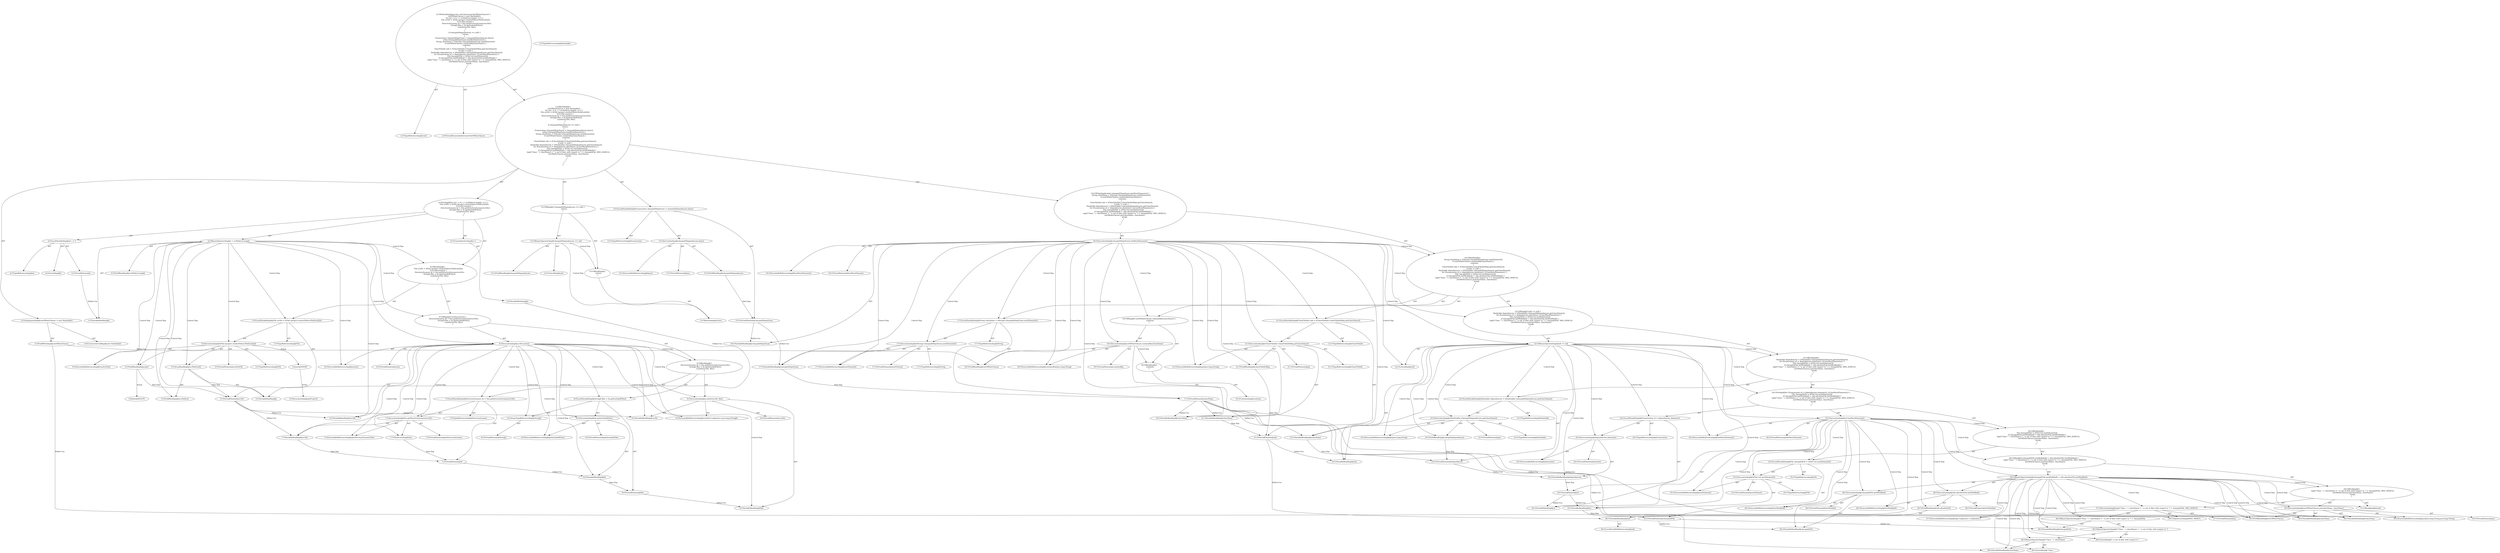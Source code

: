 digraph "determineOutOfDateClasses#?" {
0 [label="2:CtTypeReferenceImpl@void" shape=ellipse]
1 [label="2:CtVirtualElement@determineOutOfDateClasses" shape=ellipse]
2 [label="3:CtFieldWriteImpl@outOfDateClasses" shape=ellipse]
3 [label="3:CtTypeReferenceImpl@Hashtable" shape=ellipse]
4 [label="3:CtConstructorCallImpl@new Hashtable()" shape=ellipse]
5 [label="3:CtAssignmentImpl@outOfDateClasses = new Hashtable()" shape=ellipse]
6 [label="4:CtTypeReferenceImpl@int" shape=ellipse]
7 [label="4:CtLiteralImpl@0" shape=ellipse]
8 [label="4:CtVirtualElement@i" shape=ellipse]
9 [label="4:CtLocalVariableImpl@int i = 0" shape=ellipse]
10 [label="4:CtVariableReadImpl@i" shape=ellipse]
11 [label="4:CtFieldReadImpl@srcPathList.length" shape=ellipse]
12 [label="4:CtBinaryOperatorImpl@i < srcPathList.length" shape=ellipse]
13 [label="4:CtVariableWriteImpl@i" shape=ellipse]
14 [label="4:CtUnaryOperatorImpl@i++" shape=ellipse]
15 [label="5:CtTypeReferenceImpl@File" shape=ellipse]
16 [label="5:CtExecutableReferenceImpl@resolveFile()" shape=ellipse]
17 [label="5:CtVirtualElement@resolveFile" shape=ellipse]
18 [label="5:CtFieldReadImpl@project" shape=ellipse]
19 [label="5:CtFieldReadImpl@srcPathList" shape=ellipse]
20 [label="5:CtVariableReadImpl@i" shape=ellipse]
21 [label="5:CtArrayReadImpl@srcPathList[i]" shape=ellipse]
22 [label="5:CtInvocationImpl@((File) (project.resolveFile(srcPathList[i])))" shape=ellipse]
23 [label="5:CtTypeReferenceImpl@File" shape=ellipse]
24 [label="5:CtVirtualElement@srcDir" shape=ellipse]
25 [label="5:CtLocalVariableImpl@File srcDir = ((File) (project.resolveFile(srcPathList[i])))" shape=ellipse]
26 [label="6:CtExecutableReferenceImpl@exists()" shape=ellipse]
27 [label="6:CtVirtualElement@exists" shape=ellipse]
28 [label="6:CtVariableReadImpl@srcDir" shape=ellipse]
29 [label="6:CtInvocationImpl@srcDir.exists()" shape=ellipse]
30 [label="7:CtTypeReferenceImpl@DirectoryScanner" shape=ellipse]
31 [label="7:CtExecutableReferenceImpl@getDirectoryScanner(File)" shape=ellipse]
32 [label="7:CtVirtualElement@getDirectoryScanner" shape=ellipse]
33 [label="7:CtThisAccessImpl@this" shape=ellipse]
34 [label="7:CtVariableReadImpl@srcDir" shape=ellipse]
35 [label="7:CtInvocationImpl@this.getDirectoryScanner(srcDir)" shape=ellipse]
36 [label="7:CtVirtualElement@ds" shape=ellipse]
37 [label="7:CtLocalVariableImpl@DirectoryScanner ds = this.getDirectoryScanner(srcDir)" shape=ellipse]
38 [label="8:CtVirtualElement@String[]" shape=ellipse]
39 [label="8:CtArrayTypeReferenceImpl@String[]" shape=ellipse]
40 [label="8:CtExecutableReferenceImpl@getIncludedFiles()" shape=ellipse]
41 [label="8:CtVirtualElement@getIncludedFiles" shape=ellipse]
42 [label="8:CtVariableReadImpl@ds" shape=ellipse]
43 [label="8:CtInvocationImpl@ds.getIncludedFiles()" shape=ellipse]
44 [label="8:CtVirtualElement@files" shape=ellipse]
45 [label="8:CtLocalVariableImpl@String[] files = ds.getIncludedFiles()" shape=ellipse]
46 [label="9:CtExecutableReferenceImpl@scanDir(<unknown>,java.lang.String[])" shape=ellipse]
47 [label="9:CtVirtualElement@scanDir" shape=ellipse]
48 [label="9:CtVariableReadImpl@srcDir" shape=ellipse]
49 [label="9:CtVariableReadImpl@files" shape=ellipse]
50 [label="9:CtInvocationImpl@scanDir(srcDir, files)" shape=ellipse]
51 [label="6:CtBlockImpl@\{
    DirectoryScanner ds = this.getDirectoryScanner(srcDir);
    String[] files = ds.getIncludedFiles();
    scanDir(srcDir, files);
\}" shape=ellipse]
52 [label="6:CtIfImpl@if (srcDir.exists()) \{
    DirectoryScanner ds = this.getDirectoryScanner(srcDir);
    String[] files = ds.getIncludedFiles();
    scanDir(srcDir, files);
\}" shape=ellipse]
53 [label="4:CtBlockImpl@\{
    File srcDir = ((File) (project.resolveFile(srcPathList[i])));
    if (srcDir.exists()) \{
        DirectoryScanner ds = this.getDirectoryScanner(srcDir);
        String[] files = ds.getIncludedFiles();
        scanDir(srcDir, files);
    \}
\}" shape=ellipse]
54 [label="4:CtForImpl@for (int i = 0; i < srcPathList.length; i++) \{
    File srcDir = ((File) (project.resolveFile(srcPathList[i])));
    if (srcDir.exists()) \{
        DirectoryScanner ds = this.getDirectoryScanner(srcDir);
        String[] files = ds.getIncludedFiles();
        scanDir(srcDir, files);
    \}
\}" shape=ellipse]
55 [label="12:CtFieldReadImpl@classpathDependencies" shape=ellipse]
56 [label="12:CtLiteralImpl@null" shape=ellipse]
57 [label="12:CtBinaryOperatorImpl@classpathDependencies == null" shape=ellipse]
58 [label="13:CtReturnImpl@return" shape=ellipse]
59 [label="12:CtBlockImpl@\{
    return;
\}" shape=ellipse]
60 [label="12:CtIfImpl@if (classpathDependencies == null) \{
    return;
\}" shape=ellipse]
61 [label="15:CtTypeReferenceImpl@Enumeration" shape=ellipse]
62 [label="15:CtExecutableReferenceImpl@keys()" shape=ellipse]
63 [label="15:CtVirtualElement@keys" shape=ellipse]
64 [label="15:CtFieldReadImpl@classpathDependencies" shape=ellipse]
65 [label="15:CtInvocationImpl@classpathDependencies.keys()" shape=ellipse]
66 [label="15:CtVirtualElement@classpathDepsEnum" shape=ellipse]
67 [label="15:CtLocalVariableImpl@Enumeration classpathDepsEnum = classpathDependencies.keys()" shape=ellipse]
68 [label="16:CtExecutableReferenceImpl@hasMoreElements()" shape=ellipse]
69 [label="16:CtVirtualElement@hasMoreElements" shape=ellipse]
70 [label="16:CtVariableReadImpl@classpathDepsEnum" shape=ellipse]
71 [label="16:CtInvocationImpl@classpathDepsEnum.hasMoreElements()" shape=ellipse]
72 [label="17:CtTypeReferenceImpl@String" shape=ellipse]
73 [label="17:CtExecutableReferenceImpl@nextElement()" shape=ellipse]
74 [label="17:CtVirtualElement@nextElement" shape=ellipse]
75 [label="17:CtVariableReadImpl@classpathDepsEnum" shape=ellipse]
76 [label="17:CtInvocationImpl@((String) (classpathDepsEnum.nextElement()))" shape=ellipse]
77 [label="17:CtTypeReferenceImpl@String" shape=ellipse]
78 [label="17:CtVirtualElement@className" shape=ellipse]
79 [label="17:CtLocalVariableImpl@String className = ((String) (classpathDepsEnum.nextElement()))" shape=ellipse]
80 [label="18:CtExecutableReferenceImpl@containsKey(java.lang.String)" shape=ellipse]
81 [label="18:CtVirtualElement@containsKey" shape=ellipse]
82 [label="18:CtFieldReadImpl@outOfDateClasses" shape=ellipse]
83 [label="18:CtVariableReadImpl@className" shape=ellipse]
84 [label="18:CtInvocationImpl@outOfDateClasses.containsKey(className)" shape=ellipse]
85 [label="19:CtContinueImpl@continue" shape=ellipse]
86 [label="18:CtBlockImpl@\{
    continue;
\}" shape=ellipse]
87 [label="18:CtIfImpl@if (outOfDateClasses.containsKey(className)) \{
    continue;
\}" shape=ellipse]
88 [label="21:CtTypeReferenceImpl@ClassFileInfo" shape=ellipse]
89 [label="21:CtExecutableReferenceImpl@get(java.lang.String)" shape=ellipse]
90 [label="21:CtVirtualElement@get" shape=ellipse]
91 [label="21:CtFieldReadImpl@classFileInfoMap" shape=ellipse]
92 [label="21:CtVariableReadImpl@className" shape=ellipse]
93 [label="21:CtInvocationImpl@((ClassFileInfo) (classFileInfoMap.get(className)))" shape=ellipse]
94 [label="21:CtTypeReferenceImpl@ClassFileInfo" shape=ellipse]
95 [label="21:CtVirtualElement@info" shape=ellipse]
96 [label="21:CtLocalVariableImpl@ClassFileInfo info = ((ClassFileInfo) (classFileInfoMap.get(className)))" shape=ellipse]
97 [label="22:CtVariableReadImpl@info" shape=ellipse]
98 [label="22:CtLiteralImpl@null" shape=ellipse]
99 [label="22:CtBinaryOperatorImpl@info != null" shape=ellipse]
100 [label="23:CtTypeReferenceImpl@Hashtable" shape=ellipse]
101 [label="23:CtExecutableReferenceImpl@get(java.lang.String)" shape=ellipse]
102 [label="23:CtVirtualElement@get" shape=ellipse]
103 [label="23:CtFieldReadImpl@classpathDependencies" shape=ellipse]
104 [label="23:CtVariableReadImpl@className" shape=ellipse]
105 [label="23:CtInvocationImpl@((Hashtable) (classpathDependencies.get(className)))" shape=ellipse]
106 [label="23:CtTypeReferenceImpl@Hashtable" shape=ellipse]
107 [label="23:CtVirtualElement@dependencies" shape=ellipse]
108 [label="23:CtLocalVariableImpl@Hashtable dependencies = ((Hashtable) (classpathDependencies.get(className)))" shape=ellipse]
109 [label="24:CtTypeReferenceImpl@Enumeration" shape=ellipse]
110 [label="24:CtExecutableReferenceImpl@elements()" shape=ellipse]
111 [label="24:CtVirtualElement@elements" shape=ellipse]
112 [label="24:CtVariableReadImpl@dependencies" shape=ellipse]
113 [label="24:CtInvocationImpl@dependencies.elements()" shape=ellipse]
114 [label="24:CtVirtualElement@e2" shape=ellipse]
115 [label="24:CtLocalVariableImpl@Enumeration e2 = dependencies.elements()" shape=ellipse]
116 [label="24:CtExecutableReferenceImpl@hasMoreElements()" shape=ellipse]
117 [label="24:CtVirtualElement@hasMoreElements" shape=ellipse]
118 [label="24:CtVariableReadImpl@e2" shape=ellipse]
119 [label="24:CtInvocationImpl@e2.hasMoreElements()" shape=ellipse]
120 [label="25:CtTypeReferenceImpl@File" shape=ellipse]
121 [label="25:CtExecutableReferenceImpl@nextElement()" shape=ellipse]
122 [label="25:CtVirtualElement@nextElement" shape=ellipse]
123 [label="25:CtVariableReadImpl@e2" shape=ellipse]
124 [label="25:CtInvocationImpl@((File) (e2.nextElement()))" shape=ellipse]
125 [label="25:CtTypeReferenceImpl@File" shape=ellipse]
126 [label="25:CtVirtualElement@classpathFile" shape=ellipse]
127 [label="25:CtLocalVariableImpl@File classpathFile = ((File) (e2.nextElement()))" shape=ellipse]
128 [label="26:CtExecutableReferenceImpl@lastModified()" shape=ellipse]
129 [label="26:CtVirtualElement@lastModified" shape=ellipse]
130 [label="26:CtVariableReadImpl@classpathFile" shape=ellipse]
131 [label="26:CtInvocationImpl@classpathFile.lastModified()" shape=ellipse]
132 [label="26:CtExecutableReferenceImpl@lastModified()" shape=ellipse]
133 [label="26:CtVirtualElement@lastModified" shape=ellipse]
134 [label="26:CtVariableReadImpl@info" shape=ellipse]
135 [label="26:CtLocalVariableReferenceImpl@info" shape=ellipse]
136 [label="26:CtFieldReadImpl@info.absoluteFile" shape=ellipse]
137 [label="26:CtInvocationImpl@info.absoluteFile.lastModified()" shape=ellipse]
138 [label="26:CtBinaryOperatorImpl@classpathFile.lastModified() > info.absoluteFile.lastModified()" shape=ellipse]
139 [label="27:CtExecutableReferenceImpl@log(<unknown>,<unknown>)" shape=ellipse]
140 [label="27:CtVirtualElement@log" shape=ellipse]
141 [label="28:CtLiteralImpl@\"Class \"" shape=ellipse]
142 [label="28:CtVariableReadImpl@className" shape=ellipse]
143 [label="28:CtBinaryOperatorImpl@(\"Class \" + className)" shape=ellipse]
144 [label="28:CtLiteralImpl@\" is out of date with respect to \"" shape=ellipse]
145 [label="28:CtBinaryOperatorImpl@((\"Class \" + className) + \" is out of date with respect to \")" shape=ellipse]
146 [label="28:CtVariableReadImpl@classpathFile" shape=ellipse]
147 [label="28:CtBinaryOperatorImpl@((\"Class \" + className) + \" is out of date with respect to \") + classpathFile" shape=ellipse]
148 [label="29:CtTypeAccessImpl@MSG_DEBUG" shape=ellipse]
149 [label="27:CtInvocationImpl@log(((\"Class \" + className) + \" is out of date with respect to \") + classpathFile, MSG_DEBUG)" shape=ellipse]
150 [label="30:CtExecutableReferenceImpl@put(java.lang.String,java.lang.String)" shape=ellipse]
151 [label="30:CtVirtualElement@put" shape=ellipse]
152 [label="30:CtFieldReadImpl@outOfDateClasses" shape=ellipse]
153 [label="30:CtVariableReadImpl@className" shape=ellipse]
154 [label="30:CtVariableReadImpl@className" shape=ellipse]
155 [label="30:CtInvocationImpl@outOfDateClasses.put(className, className)" shape=ellipse]
156 [label="31:CtBreakImpl@break" shape=ellipse]
157 [label="26:CtBlockImpl@\{
    log(((\"Class \" + className) + \" is out of date with respect to \") + classpathFile, MSG_DEBUG);
    outOfDateClasses.put(className, className);
    break;
\}" shape=ellipse]
158 [label="26:CtIfImpl@if (classpathFile.lastModified() > info.absoluteFile.lastModified()) \{
    log(((\"Class \" + className) + \" is out of date with respect to \") + classpathFile, MSG_DEBUG);
    outOfDateClasses.put(className, className);
    break;
\}" shape=ellipse]
159 [label="24:CtBlockImpl@\{
    File classpathFile = ((File) (e2.nextElement()));
    if (classpathFile.lastModified() > info.absoluteFile.lastModified()) \{
        log(((\"Class \" + className) + \" is out of date with respect to \") + classpathFile, MSG_DEBUG);
        outOfDateClasses.put(className, className);
        break;
    \}
\}" shape=ellipse]
160 [label="24:CtForImpl@for (Enumeration e2 = dependencies.elements(); e2.hasMoreElements();) \{
    File classpathFile = ((File) (e2.nextElement()));
    if (classpathFile.lastModified() > info.absoluteFile.lastModified()) \{
        log(((\"Class \" + className) + \" is out of date with respect to \") + classpathFile, MSG_DEBUG);
        outOfDateClasses.put(className, className);
        break;
    \}
\}" shape=ellipse]
161 [label="22:CtBlockImpl@\{
    Hashtable dependencies = ((Hashtable) (classpathDependencies.get(className)));
    for (Enumeration e2 = dependencies.elements(); e2.hasMoreElements();) \{
        File classpathFile = ((File) (e2.nextElement()));
        if (classpathFile.lastModified() > info.absoluteFile.lastModified()) \{
            log(((\"Class \" + className) + \" is out of date with respect to \") + classpathFile, MSG_DEBUG);
            outOfDateClasses.put(className, className);
            break;
        \}
    \}
\}" shape=ellipse]
162 [label="22:CtIfImpl@if (info != null) \{
    Hashtable dependencies = ((Hashtable) (classpathDependencies.get(className)));
    for (Enumeration e2 = dependencies.elements(); e2.hasMoreElements();) \{
        File classpathFile = ((File) (e2.nextElement()));
        if (classpathFile.lastModified() > info.absoluteFile.lastModified()) \{
            log(((\"Class \" + className) + \" is out of date with respect to \") + classpathFile, MSG_DEBUG);
            outOfDateClasses.put(className, className);
            break;
        \}
    \}
\}" shape=ellipse]
163 [label="16:CtBlockImpl@\{
    String className = ((String) (classpathDepsEnum.nextElement()));
    if (outOfDateClasses.containsKey(className)) \{
        continue;
    \}
    ClassFileInfo info = ((ClassFileInfo) (classFileInfoMap.get(className)));
    if (info != null) \{
        Hashtable dependencies = ((Hashtable) (classpathDependencies.get(className)));
        for (Enumeration e2 = dependencies.elements(); e2.hasMoreElements();) \{
            File classpathFile = ((File) (e2.nextElement()));
            if (classpathFile.lastModified() > info.absoluteFile.lastModified()) \{
                log(((\"Class \" + className) + \" is out of date with respect to \") + classpathFile, MSG_DEBUG);
                outOfDateClasses.put(className, className);
                break;
            \}
        \}
    \}
\}" shape=ellipse]
164 [label="16:CtWhileImpl@while (classpathDepsEnum.hasMoreElements()) \{
    String className = ((String) (classpathDepsEnum.nextElement()));
    if (outOfDateClasses.containsKey(className)) \{
        continue;
    \}
    ClassFileInfo info = ((ClassFileInfo) (classFileInfoMap.get(className)));
    if (info != null) \{
        Hashtable dependencies = ((Hashtable) (classpathDependencies.get(className)));
        for (Enumeration e2 = dependencies.elements(); e2.hasMoreElements();) \{
            File classpathFile = ((File) (e2.nextElement()));
            if (classpathFile.lastModified() > info.absoluteFile.lastModified()) \{
                log(((\"Class \" + className) + \" is out of date with respect to \") + classpathFile, MSG_DEBUG);
                outOfDateClasses.put(className, className);
                break;
            \}
        \}
    \}
\} " shape=ellipse]
165 [label="2:CtBlockImpl@\{
    outOfDateClasses = new Hashtable();
    for (int i = 0; i < srcPathList.length; i++) \{
        File srcDir = ((File) (project.resolveFile(srcPathList[i])));
        if (srcDir.exists()) \{
            DirectoryScanner ds = this.getDirectoryScanner(srcDir);
            String[] files = ds.getIncludedFiles();
            scanDir(srcDir, files);
        \}
    \}
    if (classpathDependencies == null) \{
        return;
    \}
    Enumeration classpathDepsEnum = classpathDependencies.keys();
    while (classpathDepsEnum.hasMoreElements()) \{
        String className = ((String) (classpathDepsEnum.nextElement()));
        if (outOfDateClasses.containsKey(className)) \{
            continue;
        \}
        ClassFileInfo info = ((ClassFileInfo) (classFileInfoMap.get(className)));
        if (info != null) \{
            Hashtable dependencies = ((Hashtable) (classpathDependencies.get(className)));
            for (Enumeration e2 = dependencies.elements(); e2.hasMoreElements();) \{
                File classpathFile = ((File) (e2.nextElement()));
                if (classpathFile.lastModified() > info.absoluteFile.lastModified()) \{
                    log(((\"Class \" + className) + \" is out of date with respect to \") + classpathFile, MSG_DEBUG);
                    outOfDateClasses.put(className, className);
                    break;
                \}
            \}
        \}
    \} 
\}" shape=ellipse]
166 [label="2:CtMethodImpl@private void determineOutOfDateClasses() \{
    outOfDateClasses = new Hashtable();
    for (int i = 0; i < srcPathList.length; i++) \{
        File srcDir = ((File) (project.resolveFile(srcPathList[i])));
        if (srcDir.exists()) \{
            DirectoryScanner ds = this.getDirectoryScanner(srcDir);
            String[] files = ds.getIncludedFiles();
            scanDir(srcDir, files);
        \}
    \}
    if (classpathDependencies == null) \{
        return;
    \}
    Enumeration classpathDepsEnum = classpathDependencies.keys();
    while (classpathDepsEnum.hasMoreElements()) \{
        String className = ((String) (classpathDepsEnum.nextElement()));
        if (outOfDateClasses.containsKey(className)) \{
            continue;
        \}
        ClassFileInfo info = ((ClassFileInfo) (classFileInfoMap.get(className)));
        if (info != null) \{
            Hashtable dependencies = ((Hashtable) (classpathDependencies.get(className)));
            for (Enumeration e2 = dependencies.elements(); e2.hasMoreElements();) \{
                File classpathFile = ((File) (e2.nextElement()));
                if (classpathFile.lastModified() > info.absoluteFile.lastModified()) \{
                    log(((\"Class \" + className) + \" is out of date with respect to \") + classpathFile, MSG_DEBUG);
                    outOfDateClasses.put(className, className);
                    break;
                \}
            \}
        \}
    \} 
\}" shape=ellipse]
167 [label="5:Delete@DELETE" shape=ellipse]
168 [label="5:Insert@INSERT" shape=ellipse]
169 [label="5:CtInvocationImpl@getProject()" shape=ellipse]
2 -> 82 [label="Define-Use"];
2 -> 152 [label="Define-Use"];
5 -> 2 [label="AST"];
5 -> 4 [label="AST"];
8 -> 10 [label="Define-Use"];
9 -> 8 [label="AST"];
9 -> 6 [label="AST"];
9 -> 7 [label="AST"];
12 -> 10 [label="AST"];
12 -> 11 [label="AST"];
12 -> 53 [label="Control Dep"];
12 -> 25 [label="Control Dep"];
12 -> 22 [label="Control Dep"];
12 -> 16 [label="Control Dep"];
12 -> 18 [label="Control Dep"];
12 -> 21 [label="Control Dep"];
12 -> 19 [label="Control Dep"];
12 -> 20 [label="Control Dep"];
12 -> 52 [label="Control Dep"];
12 -> 29 [label="Control Dep"];
12 -> 26 [label="Control Dep"];
12 -> 28 [label="Control Dep"];
13 -> 20 [label="Define-Use"];
14 -> 13 [label="AST"];
18 -> 24 [label="Data Dep"];
18 -> 167 [label="Action"];
21 -> 19 [label="AST"];
21 -> 20 [label="AST"];
21 -> 24 [label="Data Dep"];
22 -> 17 [label="AST"];
22 -> 23 [label="AST"];
22 -> 18 [label="AST"];
22 -> 16 [label="AST"];
22 -> 21 [label="AST"];
22 -> 168 [label="Action"];
24 -> 28 [label="Define-Use"];
24 -> 34 [label="Define-Use"];
24 -> 48 [label="Define-Use"];
25 -> 24 [label="AST"];
25 -> 15 [label="AST"];
25 -> 22 [label="AST"];
29 -> 27 [label="AST"];
29 -> 28 [label="AST"];
29 -> 26 [label="AST"];
29 -> 51 [label="Control Dep"];
29 -> 37 [label="Control Dep"];
29 -> 35 [label="Control Dep"];
29 -> 31 [label="Control Dep"];
29 -> 33 [label="Control Dep"];
29 -> 34 [label="Control Dep"];
29 -> 45 [label="Control Dep"];
29 -> 39 [label="Control Dep"];
29 -> 43 [label="Control Dep"];
29 -> 40 [label="Control Dep"];
29 -> 42 [label="Control Dep"];
29 -> 50 [label="Control Dep"];
29 -> 46 [label="Control Dep"];
29 -> 48 [label="Control Dep"];
29 -> 49 [label="Control Dep"];
33 -> 36 [label="Data Dep"];
34 -> 36 [label="Data Dep"];
35 -> 32 [label="AST"];
35 -> 33 [label="AST"];
35 -> 31 [label="AST"];
35 -> 34 [label="AST"];
36 -> 42 [label="Define-Use"];
37 -> 36 [label="AST"];
37 -> 30 [label="AST"];
37 -> 35 [label="AST"];
39 -> 38 [label="AST"];
42 -> 44 [label="Data Dep"];
43 -> 41 [label="AST"];
43 -> 42 [label="AST"];
43 -> 40 [label="AST"];
44 -> 49 [label="Define-Use"];
45 -> 44 [label="AST"];
45 -> 39 [label="AST"];
45 -> 43 [label="AST"];
50 -> 47 [label="AST"];
50 -> 46 [label="AST"];
50 -> 48 [label="AST"];
50 -> 49 [label="AST"];
51 -> 37 [label="AST"];
51 -> 45 [label="AST"];
51 -> 50 [label="AST"];
52 -> 29 [label="AST"];
52 -> 51 [label="AST"];
53 -> 25 [label="AST"];
53 -> 52 [label="AST"];
54 -> 9 [label="AST"];
54 -> 12 [label="AST"];
54 -> 14 [label="AST"];
54 -> 53 [label="AST"];
57 -> 55 [label="AST"];
57 -> 56 [label="AST"];
57 -> 59 [label="Control Dep"];
57 -> 58 [label="Control Dep"];
59 -> 58 [label="AST"];
60 -> 57 [label="AST"];
60 -> 59 [label="AST"];
64 -> 66 [label="Data Dep"];
65 -> 63 [label="AST"];
65 -> 64 [label="AST"];
65 -> 62 [label="AST"];
66 -> 70 [label="Define-Use"];
66 -> 75 [label="Define-Use"];
67 -> 66 [label="AST"];
67 -> 61 [label="AST"];
67 -> 65 [label="AST"];
71 -> 69 [label="AST"];
71 -> 70 [label="AST"];
71 -> 68 [label="AST"];
71 -> 163 [label="Control Dep"];
71 -> 79 [label="Control Dep"];
71 -> 76 [label="Control Dep"];
71 -> 73 [label="Control Dep"];
71 -> 75 [label="Control Dep"];
71 -> 87 [label="Control Dep"];
71 -> 84 [label="Control Dep"];
71 -> 80 [label="Control Dep"];
71 -> 82 [label="Control Dep"];
71 -> 83 [label="Control Dep"];
71 -> 96 [label="Control Dep"];
71 -> 93 [label="Control Dep"];
71 -> 89 [label="Control Dep"];
71 -> 91 [label="Control Dep"];
71 -> 92 [label="Control Dep"];
71 -> 162 [label="Control Dep"];
71 -> 99 [label="Control Dep"];
71 -> 97 [label="Control Dep"];
71 -> 98 [label="Control Dep"];
75 -> 78 [label="Data Dep"];
76 -> 74 [label="AST"];
76 -> 77 [label="AST"];
76 -> 75 [label="AST"];
76 -> 73 [label="AST"];
78 -> 83 [label="Define-Use"];
78 -> 92 [label="Define-Use"];
78 -> 104 [label="Define-Use"];
78 -> 142 [label="Define-Use"];
78 -> 153 [label="Define-Use"];
78 -> 154 [label="Define-Use"];
79 -> 78 [label="AST"];
79 -> 72 [label="AST"];
79 -> 76 [label="AST"];
84 -> 81 [label="AST"];
84 -> 82 [label="AST"];
84 -> 80 [label="AST"];
84 -> 83 [label="AST"];
84 -> 86 [label="Control Dep"];
86 -> 85 [label="AST"];
87 -> 84 [label="AST"];
87 -> 86 [label="AST"];
91 -> 95 [label="Data Dep"];
92 -> 95 [label="Data Dep"];
93 -> 90 [label="AST"];
93 -> 94 [label="AST"];
93 -> 91 [label="AST"];
93 -> 89 [label="AST"];
93 -> 92 [label="AST"];
95 -> 97 [label="Define-Use"];
95 -> 134 [label="Define-Use"];
96 -> 95 [label="AST"];
96 -> 88 [label="AST"];
96 -> 93 [label="AST"];
99 -> 97 [label="AST"];
99 -> 98 [label="AST"];
99 -> 161 [label="Control Dep"];
99 -> 108 [label="Control Dep"];
99 -> 105 [label="Control Dep"];
99 -> 101 [label="Control Dep"];
99 -> 103 [label="Control Dep"];
99 -> 104 [label="Control Dep"];
99 -> 160 [label="Control Dep"];
99 -> 115 [label="Control Dep"];
99 -> 113 [label="Control Dep"];
99 -> 110 [label="Control Dep"];
99 -> 112 [label="Control Dep"];
99 -> 119 [label="Control Dep"];
99 -> 116 [label="Control Dep"];
99 -> 118 [label="Control Dep"];
103 -> 107 [label="Data Dep"];
104 -> 107 [label="Data Dep"];
105 -> 102 [label="AST"];
105 -> 106 [label="AST"];
105 -> 103 [label="AST"];
105 -> 101 [label="AST"];
105 -> 104 [label="AST"];
107 -> 112 [label="Define-Use"];
108 -> 107 [label="AST"];
108 -> 100 [label="AST"];
108 -> 105 [label="AST"];
112 -> 114 [label="Data Dep"];
113 -> 111 [label="AST"];
113 -> 112 [label="AST"];
113 -> 110 [label="AST"];
114 -> 118 [label="Define-Use"];
114 -> 123 [label="Define-Use"];
115 -> 114 [label="AST"];
115 -> 109 [label="AST"];
115 -> 113 [label="AST"];
119 -> 117 [label="AST"];
119 -> 118 [label="AST"];
119 -> 116 [label="AST"];
119 -> 159 [label="Control Dep"];
119 -> 127 [label="Control Dep"];
119 -> 124 [label="Control Dep"];
119 -> 121 [label="Control Dep"];
119 -> 123 [label="Control Dep"];
119 -> 158 [label="Control Dep"];
119 -> 138 [label="Control Dep"];
119 -> 131 [label="Control Dep"];
119 -> 128 [label="Control Dep"];
119 -> 130 [label="Control Dep"];
119 -> 137 [label="Control Dep"];
119 -> 132 [label="Control Dep"];
119 -> 136 [label="Control Dep"];
119 -> 134 [label="Control Dep"];
123 -> 126 [label="Data Dep"];
124 -> 122 [label="AST"];
124 -> 125 [label="AST"];
124 -> 123 [label="AST"];
124 -> 121 [label="AST"];
126 -> 130 [label="Define-Use"];
126 -> 146 [label="Define-Use"];
127 -> 126 [label="AST"];
127 -> 120 [label="AST"];
127 -> 124 [label="AST"];
131 -> 129 [label="AST"];
131 -> 130 [label="AST"];
131 -> 128 [label="AST"];
134 -> 135 [label="AST"];
136 -> 134 [label="AST"];
137 -> 133 [label="AST"];
137 -> 136 [label="AST"];
137 -> 132 [label="AST"];
138 -> 131 [label="AST"];
138 -> 137 [label="AST"];
138 -> 157 [label="Control Dep"];
138 -> 149 [label="Control Dep"];
138 -> 139 [label="Control Dep"];
138 -> 147 [label="Control Dep"];
138 -> 145 [label="Control Dep"];
138 -> 143 [label="Control Dep"];
138 -> 141 [label="Control Dep"];
138 -> 142 [label="Control Dep"];
138 -> 144 [label="Control Dep"];
138 -> 146 [label="Control Dep"];
138 -> 148 [label="Control Dep"];
138 -> 155 [label="Control Dep"];
138 -> 150 [label="Control Dep"];
138 -> 152 [label="Control Dep"];
138 -> 153 [label="Control Dep"];
138 -> 154 [label="Control Dep"];
138 -> 156 [label="Control Dep"];
143 -> 141 [label="AST"];
143 -> 142 [label="AST"];
145 -> 143 [label="AST"];
145 -> 144 [label="AST"];
147 -> 145 [label="AST"];
147 -> 146 [label="AST"];
149 -> 140 [label="AST"];
149 -> 139 [label="AST"];
149 -> 147 [label="AST"];
149 -> 148 [label="AST"];
155 -> 151 [label="AST"];
155 -> 152 [label="AST"];
155 -> 150 [label="AST"];
155 -> 153 [label="AST"];
155 -> 154 [label="AST"];
157 -> 149 [label="AST"];
157 -> 155 [label="AST"];
157 -> 156 [label="AST"];
158 -> 138 [label="AST"];
158 -> 157 [label="AST"];
159 -> 127 [label="AST"];
159 -> 158 [label="AST"];
160 -> 115 [label="AST"];
160 -> 119 [label="AST"];
160 -> 159 [label="AST"];
161 -> 108 [label="AST"];
161 -> 160 [label="AST"];
162 -> 99 [label="AST"];
162 -> 161 [label="AST"];
163 -> 79 [label="AST"];
163 -> 87 [label="AST"];
163 -> 96 [label="AST"];
163 -> 162 [label="AST"];
164 -> 71 [label="AST"];
164 -> 163 [label="AST"];
165 -> 5 [label="AST"];
165 -> 54 [label="AST"];
165 -> 60 [label="AST"];
165 -> 67 [label="AST"];
165 -> 164 [label="AST"];
166 -> 1 [label="AST"];
166 -> 0 [label="AST"];
166 -> 165 [label="AST"];
168 -> 169 [label="Action"];
}